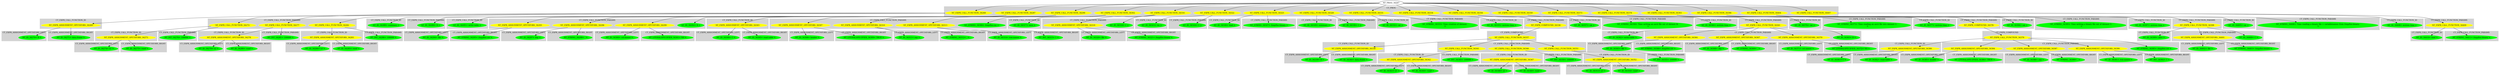 digraph {

subgraph cluster0 {
 node [style=filled,color=white];
 style=filled;
 color=lightgrey;
 label = "CT_PROG";

"NT_EXPR_CALL_FUNCTION_34268"
 [fillcolor = yellow]
"NT_EXPR_CALL_FUNCTION_34287"
 [fillcolor = yellow]
"NT_EXPR_CALL_FUNCTION_34290"
 [fillcolor = yellow]
"NT_EXPR_CALL_FUNCTION_34302"
 [fillcolor = yellow]
"NT_EXPR_CALL_FUNCTION_34316"
 [fillcolor = yellow]
"NT_EXPR_CALL_FUNCTION_34322"
 [fillcolor = yellow]
"NT_EXPR_CALL_FUNCTION_34325"
 [fillcolor = yellow]
"NT_EXPR_CALL_FUNCTION_34328"
 [fillcolor = yellow]
"NT_EXPR_CALL_FUNCTION_34331"
 [fillcolor = yellow]
"NT_EXPR_CALL_FUNCTION_34334"
 [fillcolor = yellow]
"NT_EXPR_CALL_FUNCTION_34356"
 [fillcolor = yellow]
"NT_EXPR_CALL_FUNCTION_34359"
 [fillcolor = yellow]
"NT_EXPR_CALL_FUNCTION_34373"
 [fillcolor = yellow]
"NT_EXPR_CALL_FUNCTION_34376"
 [fillcolor = yellow]
"NT_EXPR_CALL_FUNCTION_34393"
 [fillcolor = yellow]
"NT_EXPR_CALL_FUNCTION_34396"
 [fillcolor = yellow]
"NT_EXPR_CALL_FUNCTION_34404"
 [fillcolor = yellow]
"NT_EXPR_CALL_FUNCTION_34407"
 [fillcolor = yellow]
}
"NT_PROG_34267"->"NT_EXPR_CALL_FUNCTION_34268"
subgraph cluster1 {
 node [style=filled,color=white];
 style=filled;
 color=lightgrey;
 label = "CT_EXPR_CALL_FUNCTION_ID";

"NT_EXPR_ASSIGNMENT_OPETATORS_34269"
 [fillcolor = yellow]
}
subgraph cluster2 {
 node [style=filled,color=white];
 style=filled;
 color=lightgrey;
 label = "CT_EXPR_CALL_FUNCTION_PARAMS";

"NT_EXPR_CALL_FUNCTION_34272"
 [fillcolor = yellow]
"NT_EXPR_CALL_FUNCTION_34277"
 [fillcolor = yellow]
"NT_EXPR_CALL_FUNCTION_34282"
 [fillcolor = yellow]
}
"NT_EXPR_CALL_FUNCTION_34268"->"NT_EXPR_ASSIGNMENT_OPETATORS_34269"
subgraph cluster3 {
 node [style=filled,color=white];
 style=filled;
 color=lightgrey;
 label = "CT_EXPR_ASSIGNMENT_OPETATORS_LEFT";

"NT_ID_34270< B >"
 [fillcolor = green]
}
subgraph cluster4 {
 node [style=filled,color=white];
 style=filled;
 color=lightgrey;
 label = "CT_EXPR_ASSIGNMENT_OPETATORS_RIGHT";

"NT_ID_34271< data.frame >"
 [fillcolor = green]
}
"NT_EXPR_ASSIGNMENT_OPETATORS_34269"->"NT_ID_34270< B >"
"NT_EXPR_ASSIGNMENT_OPETATORS_34269"->"NT_ID_34271< data.frame >"
"NT_EXPR_CALL_FUNCTION_34268"->"NT_EXPR_CALL_FUNCTION_34272"
subgraph cluster5 {
 node [style=filled,color=white];
 style=filled;
 color=lightgrey;
 label = "CT_EXPR_CALL_FUNCTION_ID";

"NT_EXPR_ASSIGNMENT_OPETATORS_34273"
 [fillcolor = yellow]
}
subgraph cluster6 {
 node [style=filled,color=white];
 style=filled;
 color=lightgrey;
 label = "CT_EXPR_CALL_FUNCTION_PARAMS";

"NT_INT_34276< 100000 >"
 [fillcolor = green]
}
"NT_EXPR_CALL_FUNCTION_34272"->"NT_EXPR_ASSIGNMENT_OPETATORS_34273"
subgraph cluster7 {
 node [style=filled,color=white];
 style=filled;
 color=lightgrey;
 label = "CT_EXPR_ASSIGNMENT_OPETATORS_LEFT";

"NT_ID_34274< x1 >"
 [fillcolor = green]
}
subgraph cluster8 {
 node [style=filled,color=white];
 style=filled;
 color=lightgrey;
 label = "CT_EXPR_ASSIGNMENT_OPETATORS_RIGHT";

"NT_ID_34275< runif >"
 [fillcolor = green]
}
"NT_EXPR_ASSIGNMENT_OPETATORS_34273"->"NT_ID_34274< x1 >"
"NT_EXPR_ASSIGNMENT_OPETATORS_34273"->"NT_ID_34275< runif >"
"NT_EXPR_CALL_FUNCTION_34272"->"NT_INT_34276< 100000 >"
"NT_EXPR_CALL_FUNCTION_34268"->"NT_EXPR_CALL_FUNCTION_34277"
subgraph cluster9 {
 node [style=filled,color=white];
 style=filled;
 color=lightgrey;
 label = "CT_EXPR_CALL_FUNCTION_ID";

"NT_EXPR_ASSIGNMENT_OPETATORS_34278"
 [fillcolor = yellow]
}
subgraph cluster10 {
 node [style=filled,color=white];
 style=filled;
 color=lightgrey;
 label = "CT_EXPR_CALL_FUNCTION_PARAMS";

"NT_INT_34281< 100000 >"
 [fillcolor = green]
}
"NT_EXPR_CALL_FUNCTION_34277"->"NT_EXPR_ASSIGNMENT_OPETATORS_34278"
subgraph cluster11 {
 node [style=filled,color=white];
 style=filled;
 color=lightgrey;
 label = "CT_EXPR_ASSIGNMENT_OPETATORS_LEFT";

"NT_ID_34279< x2 >"
 [fillcolor = green]
}
subgraph cluster12 {
 node [style=filled,color=white];
 style=filled;
 color=lightgrey;
 label = "CT_EXPR_ASSIGNMENT_OPETATORS_RIGHT";

"NT_ID_34280< runif >"
 [fillcolor = green]
}
"NT_EXPR_ASSIGNMENT_OPETATORS_34278"->"NT_ID_34279< x2 >"
"NT_EXPR_ASSIGNMENT_OPETATORS_34278"->"NT_ID_34280< runif >"
"NT_EXPR_CALL_FUNCTION_34277"->"NT_INT_34281< 100000 >"
"NT_EXPR_CALL_FUNCTION_34268"->"NT_EXPR_CALL_FUNCTION_34282"
subgraph cluster13 {
 node [style=filled,color=white];
 style=filled;
 color=lightgrey;
 label = "CT_EXPR_CALL_FUNCTION_ID";

"NT_EXPR_ASSIGNMENT_OPETATORS_34283"
 [fillcolor = yellow]
}
subgraph cluster14 {
 node [style=filled,color=white];
 style=filled;
 color=lightgrey;
 label = "CT_EXPR_CALL_FUNCTION_PARAMS";

"NT_INT_34286< 100000 >"
 [fillcolor = green]
}
"NT_EXPR_CALL_FUNCTION_34282"->"NT_EXPR_ASSIGNMENT_OPETATORS_34283"
subgraph cluster15 {
 node [style=filled,color=white];
 style=filled;
 color=lightgrey;
 label = "CT_EXPR_ASSIGNMENT_OPETATORS_LEFT";

"NT_ID_34284< x3 >"
 [fillcolor = green]
}
subgraph cluster16 {
 node [style=filled,color=white];
 style=filled;
 color=lightgrey;
 label = "CT_EXPR_ASSIGNMENT_OPETATORS_RIGHT";

"NT_ID_34285< runif >"
 [fillcolor = green]
}
"NT_EXPR_ASSIGNMENT_OPETATORS_34283"->"NT_ID_34284< x3 >"
"NT_EXPR_ASSIGNMENT_OPETATORS_34283"->"NT_ID_34285< runif >"
"NT_EXPR_CALL_FUNCTION_34282"->"NT_INT_34286< 100000 >"
"NT_PROG_34267"->"NT_EXPR_CALL_FUNCTION_34287"
subgraph cluster17 {
 node [style=filled,color=white];
 style=filled;
 color=lightgrey;
 label = "CT_EXPR_CALL_FUNCTION_ID";

"NT_ID_34288< summary >"
 [fillcolor = green]
}
subgraph cluster18 {
 node [style=filled,color=white];
 style=filled;
 color=lightgrey;
 label = "CT_EXPR_CALL_FUNCTION_PARAMS";

"NT_ID_34289< B >"
 [fillcolor = green]
}
"NT_EXPR_CALL_FUNCTION_34287"->"NT_ID_34288< summary >"
"NT_EXPR_CALL_FUNCTION_34287"->"NT_ID_34289< B >"
"NT_PROG_34267"->"NT_EXPR_CALL_FUNCTION_34290"
subgraph cluster19 {
 node [style=filled,color=white];
 style=filled;
 color=lightgrey;
 label = "CT_EXPR_CALL_FUNCTION_ID";

"NT_ID_34291< write.table >"
 [fillcolor = green]
}
subgraph cluster20 {
 node [style=filled,color=white];
 style=filled;
 color=lightgrey;
 label = "CT_EXPR_CALL_FUNCTION_PARAMS";

"NT_ID_34292< B >"
 [fillcolor = green]
"NT_EXPR_ASSIGNMENT_OPETATORS_34293"
 [fillcolor = yellow]
"NT_EXPR_ASSIGNMENT_OPETATORS_34296"
 [fillcolor = yellow]
"NT_EXPR_ASSIGNMENT_OPETATORS_34299"
 [fillcolor = yellow]
}
"NT_EXPR_CALL_FUNCTION_34290"->"NT_ID_34291< write.table >"
"NT_EXPR_CALL_FUNCTION_34290"->"NT_ID_34292< B >"
"NT_EXPR_CALL_FUNCTION_34290"->"NT_EXPR_ASSIGNMENT_OPETATORS_34293"
subgraph cluster21 {
 node [style=filled,color=white];
 style=filled;
 color=lightgrey;
 label = "CT_EXPR_ASSIGNMENT_OPETATORS_LEFT";

"NT_ID_34294< file >"
 [fillcolor = green]
}
subgraph cluster22 {
 node [style=filled,color=white];
 style=filled;
 color=lightgrey;
 label = "CT_EXPR_ASSIGNMENT_OPETATORS_RIGHT";

"NT_STRING_34295< /tmp/foo.csv >"
 [fillcolor = green]
}
"NT_EXPR_ASSIGNMENT_OPETATORS_34293"->"NT_ID_34294< file >"
"NT_EXPR_ASSIGNMENT_OPETATORS_34293"->"NT_STRING_34295< /tmp/foo.csv >"
"NT_EXPR_CALL_FUNCTION_34290"->"NT_EXPR_ASSIGNMENT_OPETATORS_34296"
subgraph cluster23 {
 node [style=filled,color=white];
 style=filled;
 color=lightgrey;
 label = "CT_EXPR_ASSIGNMENT_OPETATORS_LEFT";

"NT_ID_34297< sep >"
 [fillcolor = green]
}
subgraph cluster24 {
 node [style=filled,color=white];
 style=filled;
 color=lightgrey;
 label = "CT_EXPR_ASSIGNMENT_OPETATORS_RIGHT";

"NT_STRING_34298< , >"
 [fillcolor = green]
}
"NT_EXPR_ASSIGNMENT_OPETATORS_34296"->"NT_ID_34297< sep >"
"NT_EXPR_ASSIGNMENT_OPETATORS_34296"->"NT_STRING_34298< , >"
"NT_EXPR_CALL_FUNCTION_34290"->"NT_EXPR_ASSIGNMENT_OPETATORS_34299"
subgraph cluster25 {
 node [style=filled,color=white];
 style=filled;
 color=lightgrey;
 label = "CT_EXPR_ASSIGNMENT_OPETATORS_LEFT";

"NT_ID_34300< col.names >"
 [fillcolor = green]
}
subgraph cluster26 {
 node [style=filled,color=white];
 style=filled;
 color=lightgrey;
 label = "CT_EXPR_ASSIGNMENT_OPETATORS_RIGHT";

"NT_LITERALSPECIFIER_34301< NA >"
 [fillcolor = green]
}
"NT_EXPR_ASSIGNMENT_OPETATORS_34299"->"NT_ID_34300< col.names >"
"NT_EXPR_ASSIGNMENT_OPETATORS_34299"->"NT_LITERALSPECIFIER_34301< NA >"
"NT_PROG_34267"->"NT_EXPR_CALL_FUNCTION_34302"
subgraph cluster27 {
 node [style=filled,color=white];
 style=filled;
 color=lightgrey;
 label = "CT_EXPR_CALL_FUNCTION_ID";

"NT_EXPR_ASSIGNMENT_OPETATORS_34303"
 [fillcolor = yellow]
}
subgraph cluster28 {
 node [style=filled,color=white];
 style=filled;
 color=lightgrey;
 label = "CT_EXPR_CALL_FUNCTION_PARAMS";

"NT_STRING_34306< /tmp/foo.csv >"
 [fillcolor = green]
"NT_EXPR_ASSIGNMENT_OPETATORS_34307"
 [fillcolor = yellow]
"NT_EXPR_ASSIGNMENT_OPETATORS_34310"
 [fillcolor = yellow]
"NT_EXPR_ASSIGNMENT_OPETATORS_34313"
 [fillcolor = yellow]
}
"NT_EXPR_CALL_FUNCTION_34302"->"NT_EXPR_ASSIGNMENT_OPETATORS_34303"
subgraph cluster29 {
 node [style=filled,color=white];
 style=filled;
 color=lightgrey;
 label = "CT_EXPR_ASSIGNMENT_OPETATORS_LEFT";

"NT_ID_34304< C >"
 [fillcolor = green]
}
subgraph cluster30 {
 node [style=filled,color=white];
 style=filled;
 color=lightgrey;
 label = "CT_EXPR_ASSIGNMENT_OPETATORS_RIGHT";

"NT_ID_34305< read.table >"
 [fillcolor = green]
}
"NT_EXPR_ASSIGNMENT_OPETATORS_34303"->"NT_ID_34304< C >"
"NT_EXPR_ASSIGNMENT_OPETATORS_34303"->"NT_ID_34305< read.table >"
"NT_EXPR_CALL_FUNCTION_34302"->"NT_STRING_34306< /tmp/foo.csv >"
"NT_EXPR_CALL_FUNCTION_34302"->"NT_EXPR_ASSIGNMENT_OPETATORS_34307"
subgraph cluster31 {
 node [style=filled,color=white];
 style=filled;
 color=lightgrey;
 label = "CT_EXPR_ASSIGNMENT_OPETATORS_LEFT";

"NT_ID_34308< header >"
 [fillcolor = green]
}
subgraph cluster32 {
 node [style=filled,color=white];
 style=filled;
 color=lightgrey;
 label = "CT_EXPR_ASSIGNMENT_OPETATORS_RIGHT";

"NT_LITERALSPECIFIER_34309< TRUE >"
 [fillcolor = green]
}
"NT_EXPR_ASSIGNMENT_OPETATORS_34307"->"NT_ID_34308< header >"
"NT_EXPR_ASSIGNMENT_OPETATORS_34307"->"NT_LITERALSPECIFIER_34309< TRUE >"
"NT_EXPR_CALL_FUNCTION_34302"->"NT_EXPR_ASSIGNMENT_OPETATORS_34310"
subgraph cluster33 {
 node [style=filled,color=white];
 style=filled;
 color=lightgrey;
 label = "CT_EXPR_ASSIGNMENT_OPETATORS_LEFT";

"NT_ID_34311< sep >"
 [fillcolor = green]
}
subgraph cluster34 {
 node [style=filled,color=white];
 style=filled;
 color=lightgrey;
 label = "CT_EXPR_ASSIGNMENT_OPETATORS_RIGHT";

"NT_STRING_34312< , >"
 [fillcolor = green]
}
"NT_EXPR_ASSIGNMENT_OPETATORS_34310"->"NT_ID_34311< sep >"
"NT_EXPR_ASSIGNMENT_OPETATORS_34310"->"NT_STRING_34312< , >"
"NT_EXPR_CALL_FUNCTION_34302"->"NT_EXPR_ASSIGNMENT_OPETATORS_34313"
subgraph cluster35 {
 node [style=filled,color=white];
 style=filled;
 color=lightgrey;
 label = "CT_EXPR_ASSIGNMENT_OPETATORS_LEFT";

"NT_ID_34314< row.names >"
 [fillcolor = green]
}
subgraph cluster36 {
 node [style=filled,color=white];
 style=filled;
 color=lightgrey;
 label = "CT_EXPR_ASSIGNMENT_OPETATORS_RIGHT";

"NT_INT_34315< 1 >"
 [fillcolor = green]
}
"NT_EXPR_ASSIGNMENT_OPETATORS_34313"->"NT_ID_34314< row.names >"
"NT_EXPR_ASSIGNMENT_OPETATORS_34313"->"NT_INT_34315< 1 >"
"NT_PROG_34267"->"NT_EXPR_CALL_FUNCTION_34316"
subgraph cluster37 {
 node [style=filled,color=white];
 style=filled;
 color=lightgrey;
 label = "CT_EXPR_CALL_FUNCTION_ID";

"NT_ID_34317< save >"
 [fillcolor = green]
}
subgraph cluster38 {
 node [style=filled,color=white];
 style=filled;
 color=lightgrey;
 label = "CT_EXPR_CALL_FUNCTION_PARAMS";

"NT_ID_34318< C >"
 [fillcolor = green]
"NT_EXPR_ASSIGNMENT_OPETATORS_34319"
 [fillcolor = yellow]
}
"NT_EXPR_CALL_FUNCTION_34316"->"NT_ID_34317< save >"
"NT_EXPR_CALL_FUNCTION_34316"->"NT_ID_34318< C >"
"NT_EXPR_CALL_FUNCTION_34316"->"NT_EXPR_ASSIGNMENT_OPETATORS_34319"
subgraph cluster39 {
 node [style=filled,color=white];
 style=filled;
 color=lightgrey;
 label = "CT_EXPR_ASSIGNMENT_OPETATORS_LEFT";

"NT_ID_34320< file >"
 [fillcolor = green]
}
subgraph cluster40 {
 node [style=filled,color=white];
 style=filled;
 color=lightgrey;
 label = "CT_EXPR_ASSIGNMENT_OPETATORS_RIGHT";

"NT_STRING_34321< /tmp/foo.binary >"
 [fillcolor = green]
}
"NT_EXPR_ASSIGNMENT_OPETATORS_34319"->"NT_ID_34320< file >"
"NT_EXPR_ASSIGNMENT_OPETATORS_34319"->"NT_STRING_34321< /tmp/foo.binary >"
"NT_PROG_34267"->"NT_EXPR_CALL_FUNCTION_34322"
subgraph cluster41 {
 node [style=filled,color=white];
 style=filled;
 color=lightgrey;
 label = "CT_EXPR_CALL_FUNCTION_ID";

"NT_ID_34323< rm >"
 [fillcolor = green]
}
subgraph cluster42 {
 node [style=filled,color=white];
 style=filled;
 color=lightgrey;
 label = "CT_EXPR_CALL_FUNCTION_PARAMS";

"NT_ID_34324< C >"
 [fillcolor = green]
}
"NT_EXPR_CALL_FUNCTION_34322"->"NT_ID_34323< rm >"
"NT_EXPR_CALL_FUNCTION_34322"->"NT_ID_34324< C >"
"NT_PROG_34267"->"NT_EXPR_CALL_FUNCTION_34325"
subgraph cluster43 {
 node [style=filled,color=white];
 style=filled;
 color=lightgrey;
 label = "CT_EXPR_CALL_FUNCTION_ID";

"NT_ID_34326< load >"
 [fillcolor = green]
}
subgraph cluster44 {
 node [style=filled,color=white];
 style=filled;
 color=lightgrey;
 label = "CT_EXPR_CALL_FUNCTION_PARAMS";

"NT_STRING_34327< /tmp/foo.binary >"
 [fillcolor = green]
}
"NT_EXPR_CALL_FUNCTION_34325"->"NT_ID_34326< load >"
"NT_EXPR_CALL_FUNCTION_34325"->"NT_STRING_34327< /tmp/foo.binary >"
"NT_PROG_34267"->"NT_EXPR_CALL_FUNCTION_34328"
subgraph cluster45 {
 node [style=filled,color=white];
 style=filled;
 color=lightgrey;
 label = "CT_EXPR_CALL_FUNCTION_ID";

"NT_ID_34329< summary >"
 [fillcolor = green]
}
subgraph cluster46 {
 node [style=filled,color=white];
 style=filled;
 color=lightgrey;
 label = "CT_EXPR_CALL_FUNCTION_PARAMS";

"NT_ID_34330< C >"
 [fillcolor = green]
}
"NT_EXPR_CALL_FUNCTION_34328"->"NT_ID_34329< summary >"
"NT_EXPR_CALL_FUNCTION_34328"->"NT_ID_34330< C >"
"NT_PROG_34267"->"NT_EXPR_CALL_FUNCTION_34331"
subgraph cluster47 {
 node [style=filled,color=white];
 style=filled;
 color=lightgrey;
 label = "CT_EXPR_CALL_FUNCTION_ID";

"NT_ID_34332< cat >"
 [fillcolor = green]
}
subgraph cluster48 {
 node [style=filled,color=white];
 style=filled;
 color=lightgrey;
 label = "CT_EXPR_CALL_FUNCTION_PARAMS";

"NT_STRING_34333< Time creation of dataset:\n >"
 [fillcolor = green]
}
"NT_EXPR_CALL_FUNCTION_34331"->"NT_ID_34332< cat >"
"NT_EXPR_CALL_FUNCTION_34331"->"NT_STRING_34333< Time creation of dataset:\n >"
"NT_PROG_34267"->"NT_EXPR_CALL_FUNCTION_34334"
subgraph cluster49 {
 node [style=filled,color=white];
 style=filled;
 color=lightgrey;
 label = "CT_EXPR_CALL_FUNCTION_ID";

"NT_ID_34335< system.time >"
 [fillcolor = green]
}
subgraph cluster50 {
 node [style=filled,color=white];
 style=filled;
 color=lightgrey;
 label = "CT_EXPR_CALL_FUNCTION_PARAMS";

"NT_EXPR_COMPOUND_34336"
 [fillcolor = yellow]
}
"NT_EXPR_CALL_FUNCTION_34334"->"NT_ID_34335< system.time >"
"NT_EXPR_CALL_FUNCTION_34334"->"NT_EXPR_COMPOUND_34336"
subgraph cluster51 {
 node [style=filled,color=white];
 style=filled;
 color=lightgrey;
 label = "CT_EXPR_COMPOUND";

"NT_EXPR_CALL_FUNCTION_34337"
 [fillcolor = yellow]
}
"NT_EXPR_COMPOUND_34336"->"NT_EXPR_CALL_FUNCTION_34337"
subgraph cluster52 {
 node [style=filled,color=white];
 style=filled;
 color=lightgrey;
 label = "CT_EXPR_CALL_FUNCTION_ID";

"NT_EXPR_ASSIGNMENT_OPETATORS_34338"
 [fillcolor = yellow]
}
subgraph cluster53 {
 node [style=filled,color=white];
 style=filled;
 color=lightgrey;
 label = "CT_EXPR_CALL_FUNCTION_PARAMS";

"NT_EXPR_CALL_FUNCTION_34341"
 [fillcolor = yellow]
"NT_EXPR_CALL_FUNCTION_34346"
 [fillcolor = yellow]
"NT_EXPR_CALL_FUNCTION_34351"
 [fillcolor = yellow]
}
"NT_EXPR_CALL_FUNCTION_34337"->"NT_EXPR_ASSIGNMENT_OPETATORS_34338"
subgraph cluster54 {
 node [style=filled,color=white];
 style=filled;
 color=lightgrey;
 label = "CT_EXPR_ASSIGNMENT_OPETATORS_LEFT";

"NT_ID_34339< B >"
 [fillcolor = green]
}
subgraph cluster55 {
 node [style=filled,color=white];
 style=filled;
 color=lightgrey;
 label = "CT_EXPR_ASSIGNMENT_OPETATORS_RIGHT";

"NT_ID_34340< data.frame >"
 [fillcolor = green]
}
"NT_EXPR_ASSIGNMENT_OPETATORS_34338"->"NT_ID_34339< B >"
"NT_EXPR_ASSIGNMENT_OPETATORS_34338"->"NT_ID_34340< data.frame >"
"NT_EXPR_CALL_FUNCTION_34337"->"NT_EXPR_CALL_FUNCTION_34341"
subgraph cluster56 {
 node [style=filled,color=white];
 style=filled;
 color=lightgrey;
 label = "CT_EXPR_CALL_FUNCTION_ID";

"NT_EXPR_ASSIGNMENT_OPETATORS_34342"
 [fillcolor = yellow]
}
subgraph cluster57 {
 node [style=filled,color=white];
 style=filled;
 color=lightgrey;
 label = "CT_EXPR_CALL_FUNCTION_PARAMS";

"NT_INT_34345< 100000 >"
 [fillcolor = green]
}
"NT_EXPR_CALL_FUNCTION_34341"->"NT_EXPR_ASSIGNMENT_OPETATORS_34342"
subgraph cluster58 {
 node [style=filled,color=white];
 style=filled;
 color=lightgrey;
 label = "CT_EXPR_ASSIGNMENT_OPETATORS_LEFT";

"NT_ID_34343< x1 >"
 [fillcolor = green]
}
subgraph cluster59 {
 node [style=filled,color=white];
 style=filled;
 color=lightgrey;
 label = "CT_EXPR_ASSIGNMENT_OPETATORS_RIGHT";

"NT_ID_34344< runif >"
 [fillcolor = green]
}
"NT_EXPR_ASSIGNMENT_OPETATORS_34342"->"NT_ID_34343< x1 >"
"NT_EXPR_ASSIGNMENT_OPETATORS_34342"->"NT_ID_34344< runif >"
"NT_EXPR_CALL_FUNCTION_34341"->"NT_INT_34345< 100000 >"
"NT_EXPR_CALL_FUNCTION_34337"->"NT_EXPR_CALL_FUNCTION_34346"
subgraph cluster60 {
 node [style=filled,color=white];
 style=filled;
 color=lightgrey;
 label = "CT_EXPR_CALL_FUNCTION_ID";

"NT_EXPR_ASSIGNMENT_OPETATORS_34347"
 [fillcolor = yellow]
}
subgraph cluster61 {
 node [style=filled,color=white];
 style=filled;
 color=lightgrey;
 label = "CT_EXPR_CALL_FUNCTION_PARAMS";

"NT_INT_34350< 100000 >"
 [fillcolor = green]
}
"NT_EXPR_CALL_FUNCTION_34346"->"NT_EXPR_ASSIGNMENT_OPETATORS_34347"
subgraph cluster62 {
 node [style=filled,color=white];
 style=filled;
 color=lightgrey;
 label = "CT_EXPR_ASSIGNMENT_OPETATORS_LEFT";

"NT_ID_34348< x2 >"
 [fillcolor = green]
}
subgraph cluster63 {
 node [style=filled,color=white];
 style=filled;
 color=lightgrey;
 label = "CT_EXPR_ASSIGNMENT_OPETATORS_RIGHT";

"NT_ID_34349< runif >"
 [fillcolor = green]
}
"NT_EXPR_ASSIGNMENT_OPETATORS_34347"->"NT_ID_34348< x2 >"
"NT_EXPR_ASSIGNMENT_OPETATORS_34347"->"NT_ID_34349< runif >"
"NT_EXPR_CALL_FUNCTION_34346"->"NT_INT_34350< 100000 >"
"NT_EXPR_CALL_FUNCTION_34337"->"NT_EXPR_CALL_FUNCTION_34351"
subgraph cluster64 {
 node [style=filled,color=white];
 style=filled;
 color=lightgrey;
 label = "CT_EXPR_CALL_FUNCTION_ID";

"NT_EXPR_ASSIGNMENT_OPETATORS_34352"
 [fillcolor = yellow]
}
subgraph cluster65 {
 node [style=filled,color=white];
 style=filled;
 color=lightgrey;
 label = "CT_EXPR_CALL_FUNCTION_PARAMS";

"NT_INT_34355< 100000 >"
 [fillcolor = green]
}
"NT_EXPR_CALL_FUNCTION_34351"->"NT_EXPR_ASSIGNMENT_OPETATORS_34352"
subgraph cluster66 {
 node [style=filled,color=white];
 style=filled;
 color=lightgrey;
 label = "CT_EXPR_ASSIGNMENT_OPETATORS_LEFT";

"NT_ID_34353< x3 >"
 [fillcolor = green]
}
subgraph cluster67 {
 node [style=filled,color=white];
 style=filled;
 color=lightgrey;
 label = "CT_EXPR_ASSIGNMENT_OPETATORS_RIGHT";

"NT_ID_34354< runif >"
 [fillcolor = green]
}
"NT_EXPR_ASSIGNMENT_OPETATORS_34352"->"NT_ID_34353< x3 >"
"NT_EXPR_ASSIGNMENT_OPETATORS_34352"->"NT_ID_34354< runif >"
"NT_EXPR_CALL_FUNCTION_34351"->"NT_INT_34355< 100000 >"
"NT_PROG_34267"->"NT_EXPR_CALL_FUNCTION_34356"
subgraph cluster68 {
 node [style=filled,color=white];
 style=filled;
 color=lightgrey;
 label = "CT_EXPR_CALL_FUNCTION_ID";

"NT_ID_34357< cat >"
 [fillcolor = green]
}
subgraph cluster69 {
 node [style=filled,color=white];
 style=filled;
 color=lightgrey;
 label = "CT_EXPR_CALL_FUNCTION_PARAMS";

"NT_STRING_34358< Time writing an ascii file out of dataset B:\n >"
 [fillcolor = green]
}
"NT_EXPR_CALL_FUNCTION_34356"->"NT_ID_34357< cat >"
"NT_EXPR_CALL_FUNCTION_34356"->"NT_STRING_34358< Time writing an ascii file out of dataset B:\n >"
"NT_PROG_34267"->"NT_EXPR_CALL_FUNCTION_34359"
subgraph cluster70 {
 node [style=filled,color=white];
 style=filled;
 color=lightgrey;
 label = "CT_EXPR_CALL_FUNCTION_ID";

"NT_ID_34360< system.time >"
 [fillcolor = green]
}
subgraph cluster71 {
 node [style=filled,color=white];
 style=filled;
 color=lightgrey;
 label = "CT_EXPR_CALL_FUNCTION_PARAMS";

"NT_EXPR_CALL_FUNCTION_34361"
 [fillcolor = yellow]
}
"NT_EXPR_CALL_FUNCTION_34359"->"NT_ID_34360< system.time >"
"NT_EXPR_CALL_FUNCTION_34359"->"NT_EXPR_CALL_FUNCTION_34361"
subgraph cluster72 {
 node [style=filled,color=white];
 style=filled;
 color=lightgrey;
 label = "CT_EXPR_CALL_FUNCTION_ID";

"NT_ID_34362< write.table >"
 [fillcolor = green]
}
subgraph cluster73 {
 node [style=filled,color=white];
 style=filled;
 color=lightgrey;
 label = "CT_EXPR_CALL_FUNCTION_PARAMS";

"NT_ID_34363< B >"
 [fillcolor = green]
"NT_EXPR_ASSIGNMENT_OPETATORS_34364"
 [fillcolor = yellow]
"NT_EXPR_ASSIGNMENT_OPETATORS_34367"
 [fillcolor = yellow]
"NT_EXPR_ASSIGNMENT_OPETATORS_34370"
 [fillcolor = yellow]
}
"NT_EXPR_CALL_FUNCTION_34361"->"NT_ID_34362< write.table >"
"NT_EXPR_CALL_FUNCTION_34361"->"NT_ID_34363< B >"
"NT_EXPR_CALL_FUNCTION_34361"->"NT_EXPR_ASSIGNMENT_OPETATORS_34364"
subgraph cluster74 {
 node [style=filled,color=white];
 style=filled;
 color=lightgrey;
 label = "CT_EXPR_ASSIGNMENT_OPETATORS_LEFT";

"NT_ID_34365< file >"
 [fillcolor = green]
}
subgraph cluster75 {
 node [style=filled,color=white];
 style=filled;
 color=lightgrey;
 label = "CT_EXPR_ASSIGNMENT_OPETATORS_RIGHT";

"NT_STRING_34366< /tmp/foo.csv >"
 [fillcolor = green]
}
"NT_EXPR_ASSIGNMENT_OPETATORS_34364"->"NT_ID_34365< file >"
"NT_EXPR_ASSIGNMENT_OPETATORS_34364"->"NT_STRING_34366< /tmp/foo.csv >"
"NT_EXPR_CALL_FUNCTION_34361"->"NT_EXPR_ASSIGNMENT_OPETATORS_34367"
subgraph cluster76 {
 node [style=filled,color=white];
 style=filled;
 color=lightgrey;
 label = "CT_EXPR_ASSIGNMENT_OPETATORS_LEFT";

"NT_ID_34368< sep >"
 [fillcolor = green]
}
subgraph cluster77 {
 node [style=filled,color=white];
 style=filled;
 color=lightgrey;
 label = "CT_EXPR_ASSIGNMENT_OPETATORS_RIGHT";

"NT_STRING_34369< , >"
 [fillcolor = green]
}
"NT_EXPR_ASSIGNMENT_OPETATORS_34367"->"NT_ID_34368< sep >"
"NT_EXPR_ASSIGNMENT_OPETATORS_34367"->"NT_STRING_34369< , >"
"NT_EXPR_CALL_FUNCTION_34361"->"NT_EXPR_ASSIGNMENT_OPETATORS_34370"
subgraph cluster78 {
 node [style=filled,color=white];
 style=filled;
 color=lightgrey;
 label = "CT_EXPR_ASSIGNMENT_OPETATORS_LEFT";

"NT_ID_34371< col.names >"
 [fillcolor = green]
}
subgraph cluster79 {
 node [style=filled,color=white];
 style=filled;
 color=lightgrey;
 label = "CT_EXPR_ASSIGNMENT_OPETATORS_RIGHT";

"NT_LITERALSPECIFIER_34372< NA >"
 [fillcolor = green]
}
"NT_EXPR_ASSIGNMENT_OPETATORS_34370"->"NT_ID_34371< col.names >"
"NT_EXPR_ASSIGNMENT_OPETATORS_34370"->"NT_LITERALSPECIFIER_34372< NA >"
"NT_PROG_34267"->"NT_EXPR_CALL_FUNCTION_34373"
subgraph cluster80 {
 node [style=filled,color=white];
 style=filled;
 color=lightgrey;
 label = "CT_EXPR_CALL_FUNCTION_ID";

"NT_ID_34374< cat >"
 [fillcolor = green]
}
subgraph cluster81 {
 node [style=filled,color=white];
 style=filled;
 color=lightgrey;
 label = "CT_EXPR_CALL_FUNCTION_PARAMS";

"NT_STRING_34375< Time reading an ascii file into dataset C:\n >"
 [fillcolor = green]
}
"NT_EXPR_CALL_FUNCTION_34373"->"NT_ID_34374< cat >"
"NT_EXPR_CALL_FUNCTION_34373"->"NT_STRING_34375< Time reading an ascii file into dataset C:\n >"
"NT_PROG_34267"->"NT_EXPR_CALL_FUNCTION_34376"
subgraph cluster82 {
 node [style=filled,color=white];
 style=filled;
 color=lightgrey;
 label = "CT_EXPR_CALL_FUNCTION_ID";

"NT_ID_34377< system.time >"
 [fillcolor = green]
}
subgraph cluster83 {
 node [style=filled,color=white];
 style=filled;
 color=lightgrey;
 label = "CT_EXPR_CALL_FUNCTION_PARAMS";

"NT_EXPR_COMPOUND_34378"
 [fillcolor = yellow]
}
"NT_EXPR_CALL_FUNCTION_34376"->"NT_ID_34377< system.time >"
"NT_EXPR_CALL_FUNCTION_34376"->"NT_EXPR_COMPOUND_34378"
subgraph cluster84 {
 node [style=filled,color=white];
 style=filled;
 color=lightgrey;
 label = "CT_EXPR_COMPOUND";

"NT_EXPR_CALL_FUNCTION_34379"
 [fillcolor = yellow]
}
"NT_EXPR_COMPOUND_34378"->"NT_EXPR_CALL_FUNCTION_34379"
subgraph cluster85 {
 node [style=filled,color=white];
 style=filled;
 color=lightgrey;
 label = "CT_EXPR_CALL_FUNCTION_ID";

"NT_EXPR_ASSIGNMENT_OPETATORS_34380"
 [fillcolor = yellow]
}
subgraph cluster86 {
 node [style=filled,color=white];
 style=filled;
 color=lightgrey;
 label = "CT_EXPR_CALL_FUNCTION_PARAMS";

"NT_STRING_34383< /tmp/foo.csv >"
 [fillcolor = green]
"NT_EXPR_ASSIGNMENT_OPETATORS_34384"
 [fillcolor = yellow]
"NT_EXPR_ASSIGNMENT_OPETATORS_34387"
 [fillcolor = yellow]
"NT_EXPR_ASSIGNMENT_OPETATORS_34390"
 [fillcolor = yellow]
}
"NT_EXPR_CALL_FUNCTION_34379"->"NT_EXPR_ASSIGNMENT_OPETATORS_34380"
subgraph cluster87 {
 node [style=filled,color=white];
 style=filled;
 color=lightgrey;
 label = "CT_EXPR_ASSIGNMENT_OPETATORS_LEFT";

"NT_ID_34381< C >"
 [fillcolor = green]
}
subgraph cluster88 {
 node [style=filled,color=white];
 style=filled;
 color=lightgrey;
 label = "CT_EXPR_ASSIGNMENT_OPETATORS_RIGHT";

"NT_ID_34382< read.table >"
 [fillcolor = green]
}
"NT_EXPR_ASSIGNMENT_OPETATORS_34380"->"NT_ID_34381< C >"
"NT_EXPR_ASSIGNMENT_OPETATORS_34380"->"NT_ID_34382< read.table >"
"NT_EXPR_CALL_FUNCTION_34379"->"NT_STRING_34383< /tmp/foo.csv >"
"NT_EXPR_CALL_FUNCTION_34379"->"NT_EXPR_ASSIGNMENT_OPETATORS_34384"
subgraph cluster89 {
 node [style=filled,color=white];
 style=filled;
 color=lightgrey;
 label = "CT_EXPR_ASSIGNMENT_OPETATORS_LEFT";

"NT_ID_34385< header >"
 [fillcolor = green]
}
subgraph cluster90 {
 node [style=filled,color=white];
 style=filled;
 color=lightgrey;
 label = "CT_EXPR_ASSIGNMENT_OPETATORS_RIGHT";

"NT_LITERALSPECIFIER_34386< TRUE >"
 [fillcolor = green]
}
"NT_EXPR_ASSIGNMENT_OPETATORS_34384"->"NT_ID_34385< header >"
"NT_EXPR_ASSIGNMENT_OPETATORS_34384"->"NT_LITERALSPECIFIER_34386< TRUE >"
"NT_EXPR_CALL_FUNCTION_34379"->"NT_EXPR_ASSIGNMENT_OPETATORS_34387"
subgraph cluster91 {
 node [style=filled,color=white];
 style=filled;
 color=lightgrey;
 label = "CT_EXPR_ASSIGNMENT_OPETATORS_LEFT";

"NT_ID_34388< sep >"
 [fillcolor = green]
}
subgraph cluster92 {
 node [style=filled,color=white];
 style=filled;
 color=lightgrey;
 label = "CT_EXPR_ASSIGNMENT_OPETATORS_RIGHT";

"NT_STRING_34389< , >"
 [fillcolor = green]
}
"NT_EXPR_ASSIGNMENT_OPETATORS_34387"->"NT_ID_34388< sep >"
"NT_EXPR_ASSIGNMENT_OPETATORS_34387"->"NT_STRING_34389< , >"
"NT_EXPR_CALL_FUNCTION_34379"->"NT_EXPR_ASSIGNMENT_OPETATORS_34390"
subgraph cluster93 {
 node [style=filled,color=white];
 style=filled;
 color=lightgrey;
 label = "CT_EXPR_ASSIGNMENT_OPETATORS_LEFT";

"NT_ID_34391< row.names >"
 [fillcolor = green]
}
subgraph cluster94 {
 node [style=filled,color=white];
 style=filled;
 color=lightgrey;
 label = "CT_EXPR_ASSIGNMENT_OPETATORS_RIGHT";

"NT_INT_34392< 1 >"
 [fillcolor = green]
}
"NT_EXPR_ASSIGNMENT_OPETATORS_34390"->"NT_ID_34391< row.names >"
"NT_EXPR_ASSIGNMENT_OPETATORS_34390"->"NT_INT_34392< 1 >"
"NT_PROG_34267"->"NT_EXPR_CALL_FUNCTION_34393"
subgraph cluster95 {
 node [style=filled,color=white];
 style=filled;
 color=lightgrey;
 label = "CT_EXPR_CALL_FUNCTION_ID";

"NT_ID_34394< cat >"
 [fillcolor = green]
}
subgraph cluster96 {
 node [style=filled,color=white];
 style=filled;
 color=lightgrey;
 label = "CT_EXPR_CALL_FUNCTION_PARAMS";

"NT_STRING_34395< Time writing a binary file out of dataset C:\n >"
 [fillcolor = green]
}
"NT_EXPR_CALL_FUNCTION_34393"->"NT_ID_34394< cat >"
"NT_EXPR_CALL_FUNCTION_34393"->"NT_STRING_34395< Time writing a binary file out of dataset C:\n >"
"NT_PROG_34267"->"NT_EXPR_CALL_FUNCTION_34396"
subgraph cluster97 {
 node [style=filled,color=white];
 style=filled;
 color=lightgrey;
 label = "CT_EXPR_CALL_FUNCTION_ID";

"NT_ID_34397< system.time >"
 [fillcolor = green]
}
subgraph cluster98 {
 node [style=filled,color=white];
 style=filled;
 color=lightgrey;
 label = "CT_EXPR_CALL_FUNCTION_PARAMS";

"NT_EXPR_CALL_FUNCTION_34398"
 [fillcolor = yellow]
}
"NT_EXPR_CALL_FUNCTION_34396"->"NT_ID_34397< system.time >"
"NT_EXPR_CALL_FUNCTION_34396"->"NT_EXPR_CALL_FUNCTION_34398"
subgraph cluster99 {
 node [style=filled,color=white];
 style=filled;
 color=lightgrey;
 label = "CT_EXPR_CALL_FUNCTION_ID";

"NT_ID_34399< save >"
 [fillcolor = green]
}
subgraph cluster100 {
 node [style=filled,color=white];
 style=filled;
 color=lightgrey;
 label = "CT_EXPR_CALL_FUNCTION_PARAMS";

"NT_ID_34400< C >"
 [fillcolor = green]
"NT_EXPR_ASSIGNMENT_OPETATORS_34401"
 [fillcolor = yellow]
}
"NT_EXPR_CALL_FUNCTION_34398"->"NT_ID_34399< save >"
"NT_EXPR_CALL_FUNCTION_34398"->"NT_ID_34400< C >"
"NT_EXPR_CALL_FUNCTION_34398"->"NT_EXPR_ASSIGNMENT_OPETATORS_34401"
subgraph cluster101 {
 node [style=filled,color=white];
 style=filled;
 color=lightgrey;
 label = "CT_EXPR_ASSIGNMENT_OPETATORS_LEFT";

"NT_ID_34402< file >"
 [fillcolor = green]
}
subgraph cluster102 {
 node [style=filled,color=white];
 style=filled;
 color=lightgrey;
 label = "CT_EXPR_ASSIGNMENT_OPETATORS_RIGHT";

"NT_STRING_34403< /tmp/foo.binary >"
 [fillcolor = green]
}
"NT_EXPR_ASSIGNMENT_OPETATORS_34401"->"NT_ID_34402< file >"
"NT_EXPR_ASSIGNMENT_OPETATORS_34401"->"NT_STRING_34403< /tmp/foo.binary >"
"NT_PROG_34267"->"NT_EXPR_CALL_FUNCTION_34404"
subgraph cluster103 {
 node [style=filled,color=white];
 style=filled;
 color=lightgrey;
 label = "CT_EXPR_CALL_FUNCTION_ID";

"NT_ID_34405< cat >"
 [fillcolor = green]
}
subgraph cluster104 {
 node [style=filled,color=white];
 style=filled;
 color=lightgrey;
 label = "CT_EXPR_CALL_FUNCTION_PARAMS";

"NT_STRING_34406< Time reading a binary file + variablenames from /tmp/foo.binary:\n >"
 [fillcolor = green]
}
"NT_EXPR_CALL_FUNCTION_34404"->"NT_ID_34405< cat >"
"NT_EXPR_CALL_FUNCTION_34404"->"NT_STRING_34406< Time reading a binary file + variablenames from /tmp/foo.binary:\n >"
"NT_PROG_34267"->"NT_EXPR_CALL_FUNCTION_34407"
subgraph cluster105 {
 node [style=filled,color=white];
 style=filled;
 color=lightgrey;
 label = "CT_EXPR_CALL_FUNCTION_ID";

"NT_ID_34408< system.time >"
 [fillcolor = green]
}
subgraph cluster106 {
 node [style=filled,color=white];
 style=filled;
 color=lightgrey;
 label = "CT_EXPR_CALL_FUNCTION_PARAMS";

"NT_EXPR_CALL_FUNCTION_34409"
 [fillcolor = yellow]
}
"NT_EXPR_CALL_FUNCTION_34407"->"NT_ID_34408< system.time >"
"NT_EXPR_CALL_FUNCTION_34407"->"NT_EXPR_CALL_FUNCTION_34409"
subgraph cluster107 {
 node [style=filled,color=white];
 style=filled;
 color=lightgrey;
 label = "CT_EXPR_CALL_FUNCTION_ID";

"NT_ID_34410< load >"
 [fillcolor = green]
}
subgraph cluster108 {
 node [style=filled,color=white];
 style=filled;
 color=lightgrey;
 label = "CT_EXPR_CALL_FUNCTION_PARAMS";

"NT_STRING_34411< /tmp/foo.binary >"
 [fillcolor = green]
}
"NT_EXPR_CALL_FUNCTION_34409"->"NT_ID_34410< load >"
"NT_EXPR_CALL_FUNCTION_34409"->"NT_STRING_34411< /tmp/foo.binary >"
}
